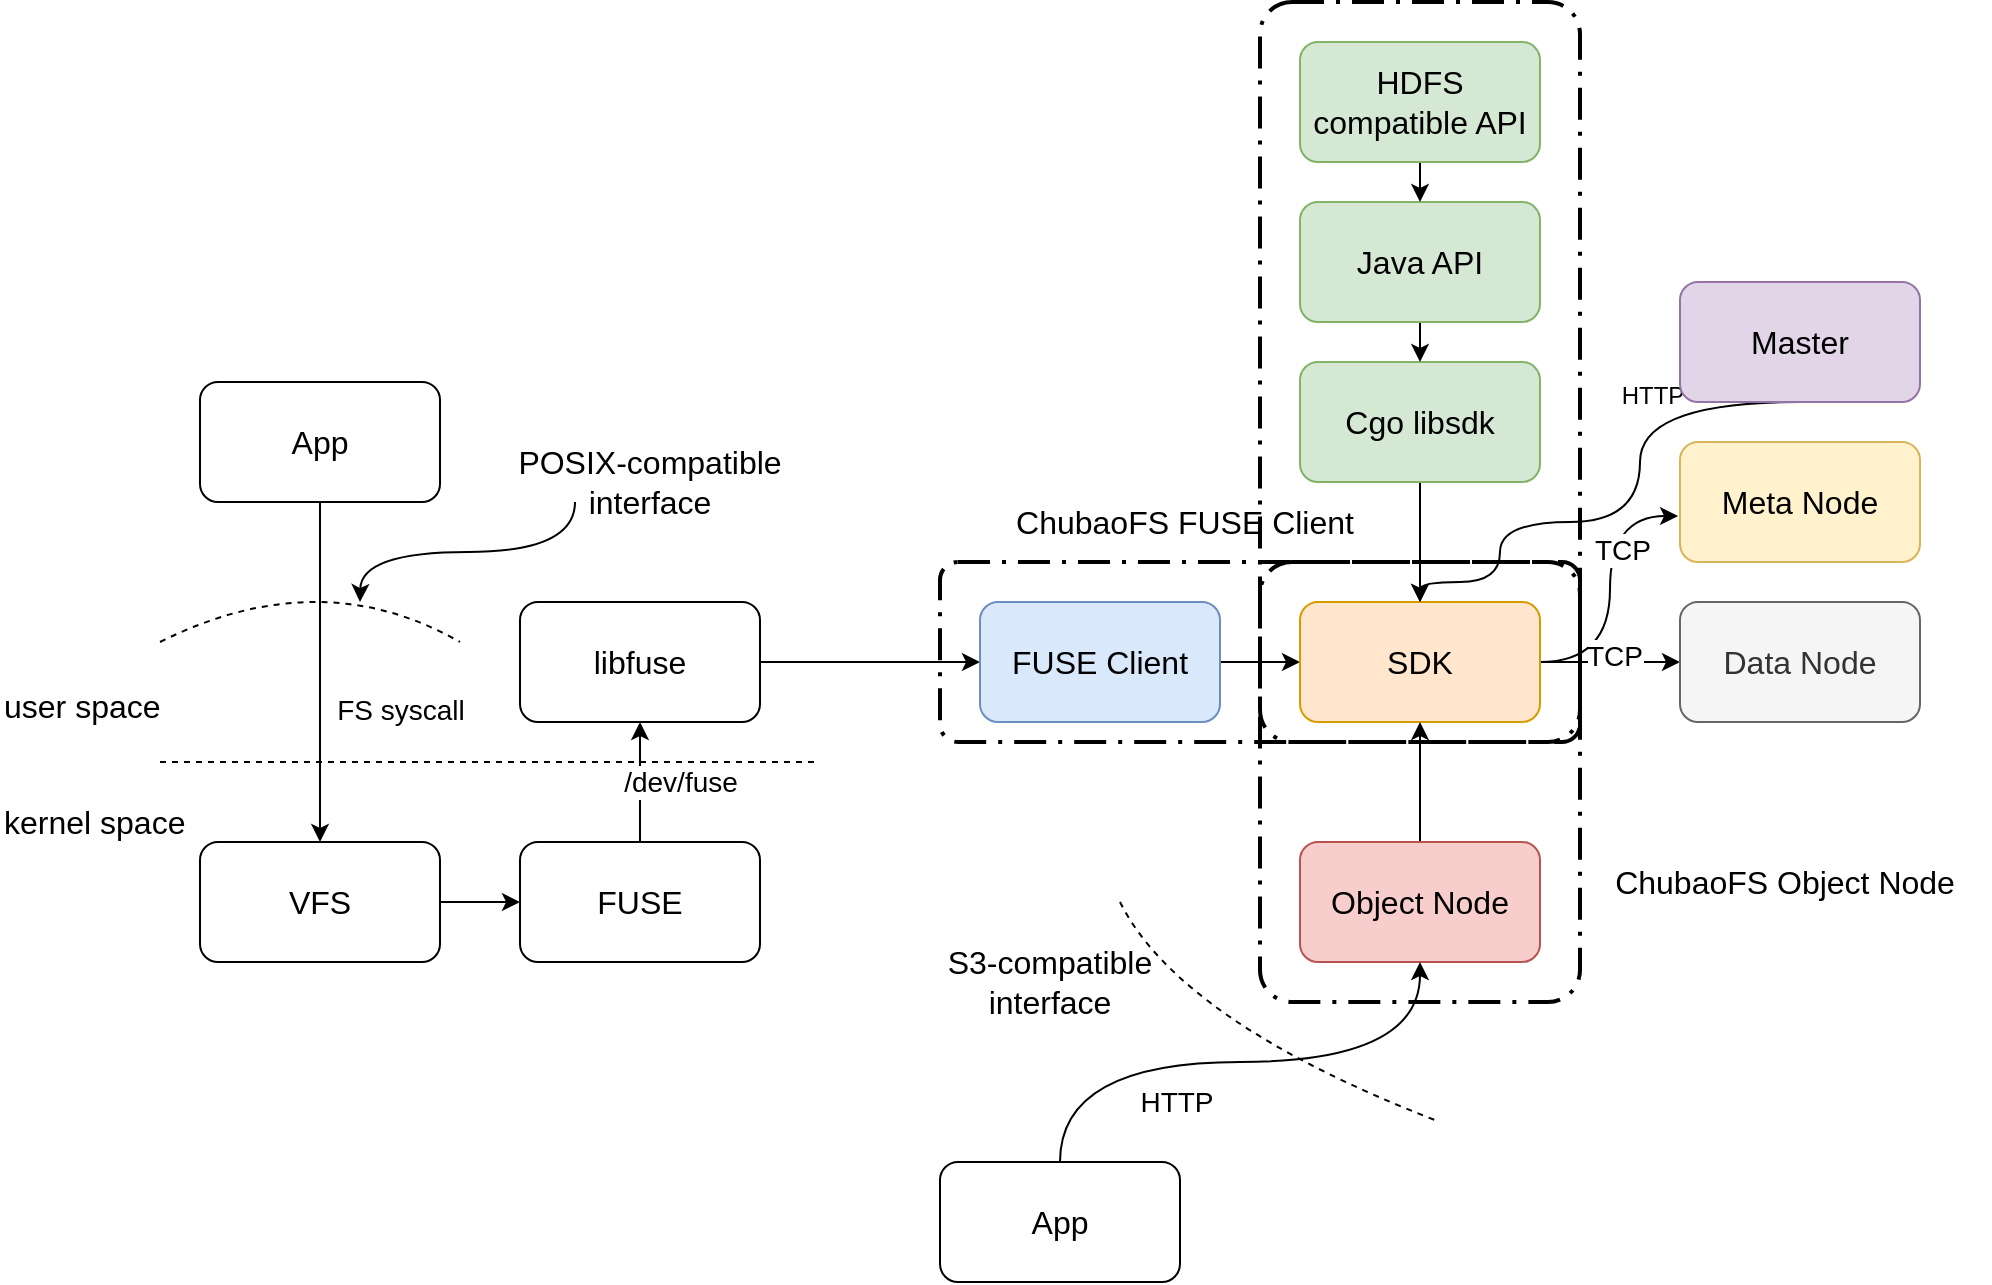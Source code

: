 <mxfile version="13.7.9" type="github">
  <diagram id="izyvxUAj1RbzFwLLC3PD" name="Page-1">
    <mxGraphModel dx="782" dy="1644" grid="1" gridSize="10" guides="1" tooltips="1" connect="1" arrows="1" fold="1" page="1" pageScale="1" pageWidth="827" pageHeight="1169" math="0" shadow="0">
      <root>
        <mxCell id="0" />
        <mxCell id="1" parent="0" />
        <mxCell id="lS9-oQ-II5_sCI07mWO_-2" value="" style="rounded=1;arcSize=10;dashed=1;strokeColor=#000000;fillColor=none;gradientColor=none;dashPattern=8 3 1 3;strokeWidth=2;" parent="1" vertex="1">
          <mxGeometry x="630" y="120" width="160" height="220" as="geometry" />
        </mxCell>
        <mxCell id="lS9-oQ-II5_sCI07mWO_-3" value="" style="rounded=1;arcSize=10;dashed=1;strokeColor=#000000;fillColor=none;gradientColor=none;dashPattern=8 3 1 3;strokeWidth=2;" parent="1" vertex="1">
          <mxGeometry x="470" y="120" width="320" height="90" as="geometry" />
        </mxCell>
        <mxCell id="lS9-oQ-II5_sCI07mWO_-4" value="" style="edgeStyle=orthogonalEdgeStyle;rounded=0;orthogonalLoop=1;jettySize=auto;html=1;" parent="1" source="lS9-oQ-II5_sCI07mWO_-6" target="lS9-oQ-II5_sCI07mWO_-9" edge="1">
          <mxGeometry relative="1" as="geometry" />
        </mxCell>
        <mxCell id="lS9-oQ-II5_sCI07mWO_-5" value="&lt;font style=&quot;font-size: 14px&quot;&gt;FS syscall&lt;/font&gt;" style="text;html=1;align=center;verticalAlign=middle;resizable=0;points=[];;labelBackgroundColor=#ffffff;" parent="lS9-oQ-II5_sCI07mWO_-4" vertex="1" connectable="0">
          <mxGeometry x="0.333" y="2" relative="1" as="geometry">
            <mxPoint x="38" y="-10" as="offset" />
          </mxGeometry>
        </mxCell>
        <mxCell id="lS9-oQ-II5_sCI07mWO_-6" value="&lt;span style=&quot;font-size: 16px&quot;&gt;App&lt;/span&gt;" style="rounded=1;whiteSpace=wrap;html=1;" parent="1" vertex="1">
          <mxGeometry x="100" y="30" width="120" height="60" as="geometry" />
        </mxCell>
        <mxCell id="lS9-oQ-II5_sCI07mWO_-7" value="" style="endArrow=none;dashed=1;html=1;" parent="1" edge="1">
          <mxGeometry width="50" height="50" relative="1" as="geometry">
            <mxPoint x="80" y="220" as="sourcePoint" />
            <mxPoint x="410" y="220" as="targetPoint" />
          </mxGeometry>
        </mxCell>
        <mxCell id="lS9-oQ-II5_sCI07mWO_-8" value="" style="edgeStyle=orthogonalEdgeStyle;rounded=0;orthogonalLoop=1;jettySize=auto;html=1;" parent="1" source="lS9-oQ-II5_sCI07mWO_-9" target="lS9-oQ-II5_sCI07mWO_-13" edge="1">
          <mxGeometry relative="1" as="geometry" />
        </mxCell>
        <mxCell id="lS9-oQ-II5_sCI07mWO_-9" value="&lt;font style=&quot;font-size: 16px&quot;&gt;VFS&lt;/font&gt;" style="rounded=1;whiteSpace=wrap;html=1;" parent="1" vertex="1">
          <mxGeometry x="100" y="260" width="120" height="60" as="geometry" />
        </mxCell>
        <mxCell id="lS9-oQ-II5_sCI07mWO_-10" value="&lt;font style=&quot;font-size: 16px&quot;&gt;user space&lt;br&gt;&lt;br&gt;&lt;br&gt;kernel space&lt;/font&gt;" style="text;html=1;resizable=0;points=[];autosize=1;align=left;verticalAlign=top;spacingTop=-4;" parent="1" vertex="1">
          <mxGeometry y="180" width="110" height="60" as="geometry" />
        </mxCell>
        <mxCell id="lS9-oQ-II5_sCI07mWO_-11" value="" style="edgeStyle=orthogonalEdgeStyle;rounded=0;orthogonalLoop=1;jettySize=auto;html=1;" parent="1" source="lS9-oQ-II5_sCI07mWO_-13" target="lS9-oQ-II5_sCI07mWO_-15" edge="1">
          <mxGeometry relative="1" as="geometry" />
        </mxCell>
        <mxCell id="lS9-oQ-II5_sCI07mWO_-12" value="&lt;font style=&quot;font-size: 14px&quot;&gt;/dev/fuse&lt;/font&gt;" style="text;html=1;align=center;verticalAlign=middle;resizable=0;points=[];;labelBackgroundColor=#ffffff;" parent="lS9-oQ-II5_sCI07mWO_-11" vertex="1" connectable="0">
          <mxGeometry x="-0.267" relative="1" as="geometry">
            <mxPoint x="20" y="-8" as="offset" />
          </mxGeometry>
        </mxCell>
        <mxCell id="lS9-oQ-II5_sCI07mWO_-13" value="&lt;font style=&quot;font-size: 16px&quot;&gt;FUSE&lt;/font&gt;" style="rounded=1;whiteSpace=wrap;html=1;" parent="1" vertex="1">
          <mxGeometry x="260" y="260" width="120" height="60" as="geometry" />
        </mxCell>
        <mxCell id="lS9-oQ-II5_sCI07mWO_-14" value="" style="edgeStyle=orthogonalEdgeStyle;rounded=0;orthogonalLoop=1;jettySize=auto;html=1;" parent="1" source="lS9-oQ-II5_sCI07mWO_-15" target="lS9-oQ-II5_sCI07mWO_-17" edge="1">
          <mxGeometry relative="1" as="geometry" />
        </mxCell>
        <mxCell id="lS9-oQ-II5_sCI07mWO_-15" value="&lt;font style=&quot;font-size: 16px&quot;&gt;libfuse&lt;/font&gt;" style="rounded=1;whiteSpace=wrap;html=1;" parent="1" vertex="1">
          <mxGeometry x="260" y="140" width="120" height="60" as="geometry" />
        </mxCell>
        <mxCell id="lS9-oQ-II5_sCI07mWO_-16" style="edgeStyle=orthogonalEdgeStyle;rounded=0;orthogonalLoop=1;jettySize=auto;html=1;exitX=1;exitY=0.5;exitDx=0;exitDy=0;entryX=0;entryY=0.5;entryDx=0;entryDy=0;" parent="1" source="lS9-oQ-II5_sCI07mWO_-17" target="lS9-oQ-II5_sCI07mWO_-22" edge="1">
          <mxGeometry relative="1" as="geometry" />
        </mxCell>
        <mxCell id="lS9-oQ-II5_sCI07mWO_-17" value="&lt;font style=&quot;font-size: 16px&quot;&gt;FUSE Client&lt;/font&gt;" style="rounded=1;whiteSpace=wrap;html=1;fillColor=#dae8fc;strokeColor=#6c8ebf;" parent="1" vertex="1">
          <mxGeometry x="490" y="140" width="120" height="60" as="geometry" />
        </mxCell>
        <mxCell id="lS9-oQ-II5_sCI07mWO_-18" style="edgeStyle=orthogonalEdgeStyle;curved=1;orthogonalLoop=1;jettySize=auto;html=1;exitX=1;exitY=0.5;exitDx=0;exitDy=0;entryX=-0.008;entryY=0.617;entryDx=0;entryDy=0;entryPerimeter=0;" parent="1" source="lS9-oQ-II5_sCI07mWO_-22" target="lS9-oQ-II5_sCI07mWO_-24" edge="1">
          <mxGeometry relative="1" as="geometry" />
        </mxCell>
        <mxCell id="lS9-oQ-II5_sCI07mWO_-19" value="&lt;font style=&quot;font-size: 14px&quot;&gt;TCP&lt;/font&gt;" style="text;html=1;align=center;verticalAlign=middle;resizable=0;points=[];;labelBackgroundColor=#ffffff;" parent="lS9-oQ-II5_sCI07mWO_-18" vertex="1" connectable="0">
          <mxGeometry x="0.282" y="-6" relative="1" as="geometry">
            <mxPoint as="offset" />
          </mxGeometry>
        </mxCell>
        <mxCell id="lS9-oQ-II5_sCI07mWO_-20" style="edgeStyle=orthogonalEdgeStyle;curved=1;orthogonalLoop=1;jettySize=auto;html=1;" parent="1" source="lS9-oQ-II5_sCI07mWO_-22" target="lS9-oQ-II5_sCI07mWO_-25" edge="1">
          <mxGeometry relative="1" as="geometry" />
        </mxCell>
        <mxCell id="lS9-oQ-II5_sCI07mWO_-21" value="&lt;font style=&quot;font-size: 14px&quot;&gt;TCP&lt;/font&gt;" style="text;html=1;align=center;verticalAlign=middle;resizable=0;points=[];;labelBackgroundColor=#ffffff;" parent="lS9-oQ-II5_sCI07mWO_-20" vertex="1" connectable="0">
          <mxGeometry x="0.057" y="3" relative="1" as="geometry">
            <mxPoint as="offset" />
          </mxGeometry>
        </mxCell>
        <mxCell id="lS9-oQ-II5_sCI07mWO_-22" value="&lt;font style=&quot;font-size: 16px&quot;&gt;SDK&lt;br&gt;&lt;/font&gt;" style="rounded=1;whiteSpace=wrap;html=1;fillColor=#ffe6cc;strokeColor=#d79b00;" parent="1" vertex="1">
          <mxGeometry x="650" y="140" width="120" height="60" as="geometry" />
        </mxCell>
        <mxCell id="lS9-oQ-II5_sCI07mWO_-23" value="&lt;font style=&quot;font-size: 16px&quot;&gt;ChubaoFS FUSE Client&lt;br&gt;&lt;/font&gt;" style="text;html=1;strokeColor=none;fillColor=none;align=center;verticalAlign=middle;whiteSpace=wrap;rounded=0;" parent="1" vertex="1">
          <mxGeometry x="490" y="90" width="205" height="20" as="geometry" />
        </mxCell>
        <mxCell id="lS9-oQ-II5_sCI07mWO_-24" value="&lt;font style=&quot;font-size: 16px&quot;&gt;Meta Node&lt;br&gt;&lt;/font&gt;" style="rounded=1;whiteSpace=wrap;html=1;fillColor=#fff2cc;strokeColor=#d6b656;" parent="1" vertex="1">
          <mxGeometry x="840" y="60" width="120" height="60" as="geometry" />
        </mxCell>
        <mxCell id="lS9-oQ-II5_sCI07mWO_-25" value="&lt;font style=&quot;font-size: 16px&quot;&gt;Data Node&lt;br&gt;&lt;/font&gt;" style="rounded=1;whiteSpace=wrap;html=1;fillColor=#f5f5f5;strokeColor=#666666;fontColor=#333333;" parent="1" vertex="1">
          <mxGeometry x="840" y="140" width="120" height="60" as="geometry" />
        </mxCell>
        <mxCell id="lS9-oQ-II5_sCI07mWO_-26" style="edgeStyle=orthogonalEdgeStyle;orthogonalLoop=1;jettySize=auto;html=1;exitX=0.5;exitY=1;exitDx=0;exitDy=0;entryX=0.5;entryY=0;entryDx=0;entryDy=0;curved=1;" parent="1" source="lS9-oQ-II5_sCI07mWO_-28" target="lS9-oQ-II5_sCI07mWO_-22" edge="1">
          <mxGeometry relative="1" as="geometry">
            <Array as="points">
              <mxPoint x="820" y="40" />
              <mxPoint x="820" y="100" />
              <mxPoint x="750" y="100" />
              <mxPoint x="750" y="130" />
              <mxPoint x="710" y="130" />
            </Array>
          </mxGeometry>
        </mxCell>
        <mxCell id="lS9-oQ-II5_sCI07mWO_-27" value="HTTP" style="text;html=1;align=center;verticalAlign=middle;resizable=0;points=[];;labelBackgroundColor=#ffffff;" parent="lS9-oQ-II5_sCI07mWO_-26" vertex="1" connectable="0">
          <mxGeometry x="-0.491" y="-3" relative="1" as="geometry">
            <mxPoint as="offset" />
          </mxGeometry>
        </mxCell>
        <mxCell id="lS9-oQ-II5_sCI07mWO_-28" value="&lt;font style=&quot;font-size: 16px&quot;&gt;Master&lt;br&gt;&lt;/font&gt;" style="rounded=1;whiteSpace=wrap;html=1;fillColor=#e1d5e7;strokeColor=#9673a6;" parent="1" vertex="1">
          <mxGeometry x="840" y="-20" width="120" height="60" as="geometry" />
        </mxCell>
        <mxCell id="lS9-oQ-II5_sCI07mWO_-29" style="edgeStyle=orthogonalEdgeStyle;rounded=0;orthogonalLoop=1;jettySize=auto;html=1;entryX=0.5;entryY=1;entryDx=0;entryDy=0;" parent="1" source="lS9-oQ-II5_sCI07mWO_-30" target="lS9-oQ-II5_sCI07mWO_-22" edge="1">
          <mxGeometry relative="1" as="geometry" />
        </mxCell>
        <mxCell id="lS9-oQ-II5_sCI07mWO_-30" value="&lt;font style=&quot;font-size: 16px&quot;&gt;Object Node&lt;/font&gt;" style="rounded=1;whiteSpace=wrap;html=1;fillColor=#f8cecc;strokeColor=#b85450;" parent="1" vertex="1">
          <mxGeometry x="650" y="260" width="120" height="60" as="geometry" />
        </mxCell>
        <mxCell id="lS9-oQ-II5_sCI07mWO_-31" value="&lt;font style=&quot;font-size: 16px&quot;&gt;ChubaoFS Object Node&lt;br&gt;&lt;/font&gt;" style="text;html=1;strokeColor=none;fillColor=none;align=center;verticalAlign=middle;whiteSpace=wrap;rounded=0;" parent="1" vertex="1">
          <mxGeometry x="790" y="270" width="205" height="20" as="geometry" />
        </mxCell>
        <mxCell id="lS9-oQ-II5_sCI07mWO_-32" value="" style="endArrow=none;dashed=1;html=1;curved=1;" parent="1" edge="1">
          <mxGeometry width="50" height="50" relative="1" as="geometry">
            <mxPoint x="80" y="160" as="sourcePoint" />
            <mxPoint x="230" y="160" as="targetPoint" />
            <Array as="points">
              <mxPoint x="160" y="120" />
            </Array>
          </mxGeometry>
        </mxCell>
        <mxCell id="lS9-oQ-II5_sCI07mWO_-33" style="edgeStyle=orthogonalEdgeStyle;curved=1;orthogonalLoop=1;jettySize=auto;html=1;exitX=0.25;exitY=1;exitDx=0;exitDy=0;" parent="1" source="lS9-oQ-II5_sCI07mWO_-34" edge="1">
          <mxGeometry relative="1" as="geometry">
            <mxPoint x="180" y="140" as="targetPoint" />
          </mxGeometry>
        </mxCell>
        <mxCell id="lS9-oQ-II5_sCI07mWO_-34" value="&lt;font style=&quot;font-size: 16px&quot;&gt;POSIX-compatible interface&lt;/font&gt;" style="text;html=1;strokeColor=none;fillColor=none;align=center;verticalAlign=middle;whiteSpace=wrap;rounded=0;" parent="1" vertex="1">
          <mxGeometry x="250" y="70" width="150" height="20" as="geometry" />
        </mxCell>
        <mxCell id="lS9-oQ-II5_sCI07mWO_-35" value="" style="endArrow=none;dashed=1;html=1;curved=1;" parent="1" edge="1">
          <mxGeometry width="50" height="50" relative="1" as="geometry">
            <mxPoint x="560" y="290" as="sourcePoint" />
            <mxPoint x="720" y="400" as="targetPoint" />
            <Array as="points">
              <mxPoint x="590" y="350" />
            </Array>
          </mxGeometry>
        </mxCell>
        <mxCell id="lS9-oQ-II5_sCI07mWO_-36" value="&lt;font style=&quot;font-size: 16px&quot;&gt;S3-compatible interface&lt;/font&gt;" style="text;html=1;strokeColor=none;fillColor=none;align=center;verticalAlign=middle;whiteSpace=wrap;rounded=0;" parent="1" vertex="1">
          <mxGeometry x="450" y="320" width="150" height="20" as="geometry" />
        </mxCell>
        <mxCell id="lS9-oQ-II5_sCI07mWO_-37" style="edgeStyle=orthogonalEdgeStyle;curved=1;orthogonalLoop=1;jettySize=auto;html=1;exitX=0.5;exitY=0;exitDx=0;exitDy=0;" parent="1" source="lS9-oQ-II5_sCI07mWO_-38" target="lS9-oQ-II5_sCI07mWO_-30" edge="1">
          <mxGeometry relative="1" as="geometry" />
        </mxCell>
        <mxCell id="lS9-oQ-II5_sCI07mWO_-38" value="&lt;span style=&quot;font-size: 16px&quot;&gt;App&lt;/span&gt;" style="rounded=1;whiteSpace=wrap;html=1;" parent="1" vertex="1">
          <mxGeometry x="470" y="420" width="120" height="60" as="geometry" />
        </mxCell>
        <mxCell id="lS9-oQ-II5_sCI07mWO_-39" value="&lt;font style=&quot;font-size: 14px&quot;&gt;HTTP&lt;/font&gt;" style="text;html=1;align=center;verticalAlign=middle;resizable=0;points=[];;labelBackgroundColor=#ffffff;" parent="1" vertex="1" connectable="0">
          <mxGeometry x="550" y="400" as="geometry">
            <mxPoint x="38" y="-10" as="offset" />
          </mxGeometry>
        </mxCell>
        <mxCell id="f2U7aA58ncsS-Ey-a0Ab-5" style="edgeStyle=orthogonalEdgeStyle;curved=1;orthogonalLoop=1;jettySize=auto;html=1;exitX=0.5;exitY=1;exitDx=0;exitDy=0;entryX=0.5;entryY=0;entryDx=0;entryDy=0;" edge="1" parent="1" source="f2U7aA58ncsS-Ey-a0Ab-1" target="lS9-oQ-II5_sCI07mWO_-22">
          <mxGeometry relative="1" as="geometry" />
        </mxCell>
        <mxCell id="f2U7aA58ncsS-Ey-a0Ab-1" value="&lt;font style=&quot;font-size: 16px&quot;&gt;Cgo libsdk&lt;/font&gt;" style="rounded=1;whiteSpace=wrap;html=1;fillColor=#d5e8d4;strokeColor=#82b366;" vertex="1" parent="1">
          <mxGeometry x="650" y="20" width="120" height="60" as="geometry" />
        </mxCell>
        <mxCell id="f2U7aA58ncsS-Ey-a0Ab-6" style="edgeStyle=orthogonalEdgeStyle;curved=1;orthogonalLoop=1;jettySize=auto;html=1;exitX=0.5;exitY=1;exitDx=0;exitDy=0;entryX=0.5;entryY=0;entryDx=0;entryDy=0;" edge="1" parent="1" source="f2U7aA58ncsS-Ey-a0Ab-3" target="f2U7aA58ncsS-Ey-a0Ab-1">
          <mxGeometry relative="1" as="geometry" />
        </mxCell>
        <mxCell id="f2U7aA58ncsS-Ey-a0Ab-3" value="&lt;font style=&quot;font-size: 16px&quot;&gt;Java API&lt;/font&gt;" style="rounded=1;whiteSpace=wrap;html=1;fillColor=#d5e8d4;strokeColor=#82b366;" vertex="1" parent="1">
          <mxGeometry x="650" y="-60" width="120" height="60" as="geometry" />
        </mxCell>
        <mxCell id="f2U7aA58ncsS-Ey-a0Ab-7" style="edgeStyle=orthogonalEdgeStyle;curved=1;orthogonalLoop=1;jettySize=auto;html=1;exitX=0.5;exitY=1;exitDx=0;exitDy=0;entryX=0.5;entryY=0;entryDx=0;entryDy=0;" edge="1" parent="1" source="f2U7aA58ncsS-Ey-a0Ab-4" target="f2U7aA58ncsS-Ey-a0Ab-3">
          <mxGeometry relative="1" as="geometry" />
        </mxCell>
        <mxCell id="f2U7aA58ncsS-Ey-a0Ab-4" value="&lt;font style=&quot;font-size: 16px&quot;&gt;HDFS compatible API&lt;/font&gt;" style="rounded=1;whiteSpace=wrap;html=1;fillColor=#d5e8d4;strokeColor=#82b366;" vertex="1" parent="1">
          <mxGeometry x="650" y="-140" width="120" height="60" as="geometry" />
        </mxCell>
        <mxCell id="f2U7aA58ncsS-Ey-a0Ab-8" value="" style="rounded=1;arcSize=10;dashed=1;strokeColor=#000000;fillColor=none;gradientColor=none;dashPattern=8 3 1 3;strokeWidth=2;" vertex="1" parent="1">
          <mxGeometry x="630" y="-160" width="160" height="370" as="geometry" />
        </mxCell>
      </root>
    </mxGraphModel>
  </diagram>
</mxfile>
